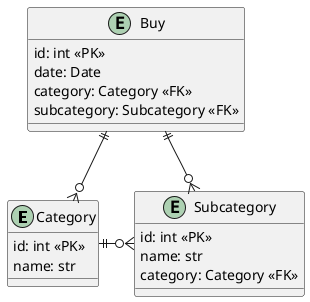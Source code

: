 @startuml entity

entity Category {
    id: int <<PK>>
    name: str
}

entity Subcategory {
    id: int <<PK>>
    name: str
    category: Category <<FK>>
}

entity Buy {
    id: int <<PK>>
    date: Date
    category: Category <<FK>>
    subcategory: Subcategory <<FK>>
}


Category ||-o{ Subcategory
Buy ||-down-o{ Category
Buy ||-down-o{ Subcategory

@enduml